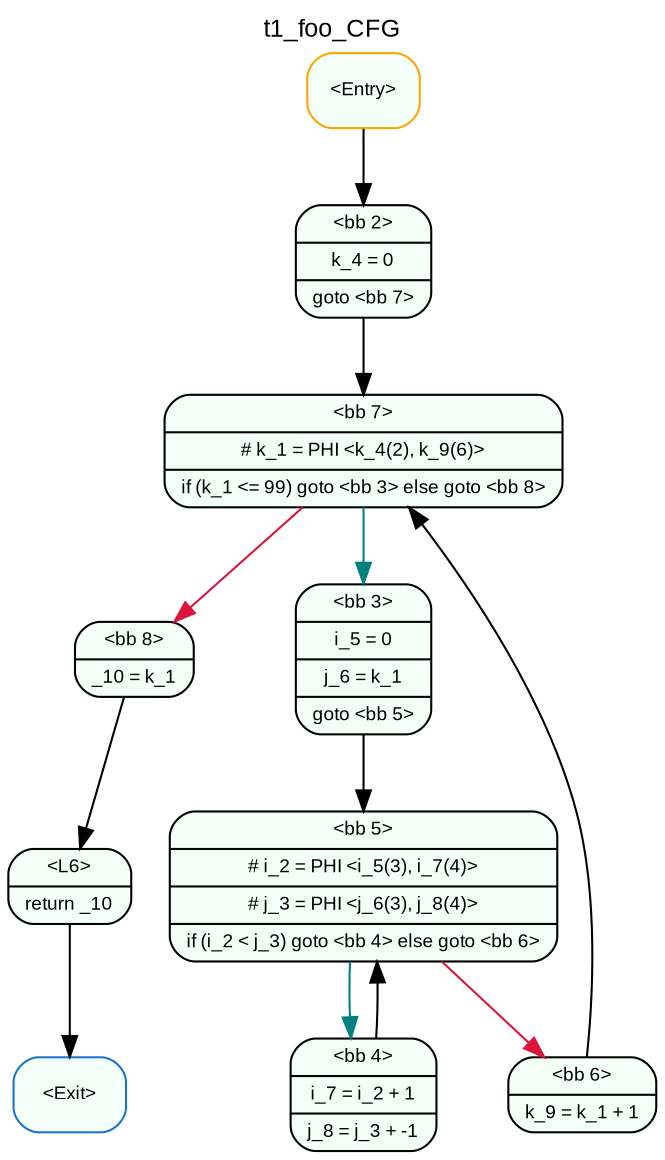 digraph t1_foo_CFG { 
	label=t1_foo_CFG
	center=true
	labelloc=top
	fontname=Arial
	fontsize=12
	edge[fontname=Arial, fontsize=10]
	node[fontname=Arial, fontsize=9]

		Node_0 -> Node_1 [color=black]
		Node_1 -> Node_2 [color=black]
		Node_2 -> Node_3 [color=teal]
		Node_3 -> Node_4 [color=black]
		Node_4 -> Node_5 [color=teal]
		Node_5 -> Node_4 [color=black]
		Node_4 -> Node_6 [color=crimson]
		Node_6 -> Node_2 [color=black]
		Node_2 -> Node_7 [color=crimson]
		Node_7 -> Node_8 [color=black]
		Node_8 -> Node_9 [color=black]

	Node_4 [fillcolor=mintcream, color=black, shape=Mrecord, style=filled, label="{ \<bb 5\>|# i_2 = PHI \<i_5(3), i_7(4)\>|# j_3 = PHI \<j_6(3), j_8(4)\>|if (i_2 \< j_3) goto \<bb 4\> else goto \<bb 6\> }"]
	Node_8 [fillcolor=mintcream, color=black, shape=Mrecord, style=filled, label="{ \<L6\>|return _10 }"]
	Node_1 [fillcolor=mintcream, color=black, shape=Mrecord, style=filled, label="{ \<bb 2\>|k_4 = 0|goto \<bb 7\> }"]
	Node_2 [fillcolor=mintcream, color=black, shape=Mrecord, style=filled, label="{ \<bb 7\>|# k_1 = PHI \<k_4(2), k_9(6)\>|if (k_1 \<= 99) goto \<bb 3\> else goto \<bb 8\> }"]
	Node_6 [fillcolor=mintcream, color=black, shape=Mrecord, style=filled, label="{ \<bb 6\>|k_9 = k_1 + 1 }"]
	Node_7 [fillcolor=mintcream, color=black, shape=Mrecord, style=filled, label="{ \<bb 8\>|_10 = k_1 }"]
	Node_0 [fillcolor=mintcream, color=orange, shape=Mrecord, style=filled, label="{ \<Entry\> }"]
	Node_9 [fillcolor=mintcream, color=dodgerblue3, shape=Mrecord, style=filled, label="{ \<Exit\> }"]
	Node_5 [fillcolor=mintcream, color=black, shape=Mrecord, style=filled, label="{ \<bb 4\>|i_7 = i_2 + 1|j_8 = j_3 + -1 }"]
	Node_3 [fillcolor=mintcream, color=black, shape=Mrecord, style=filled, label="{ \<bb 3\>|i_5 = 0|j_6 = k_1|goto \<bb 5\> }"]
}

